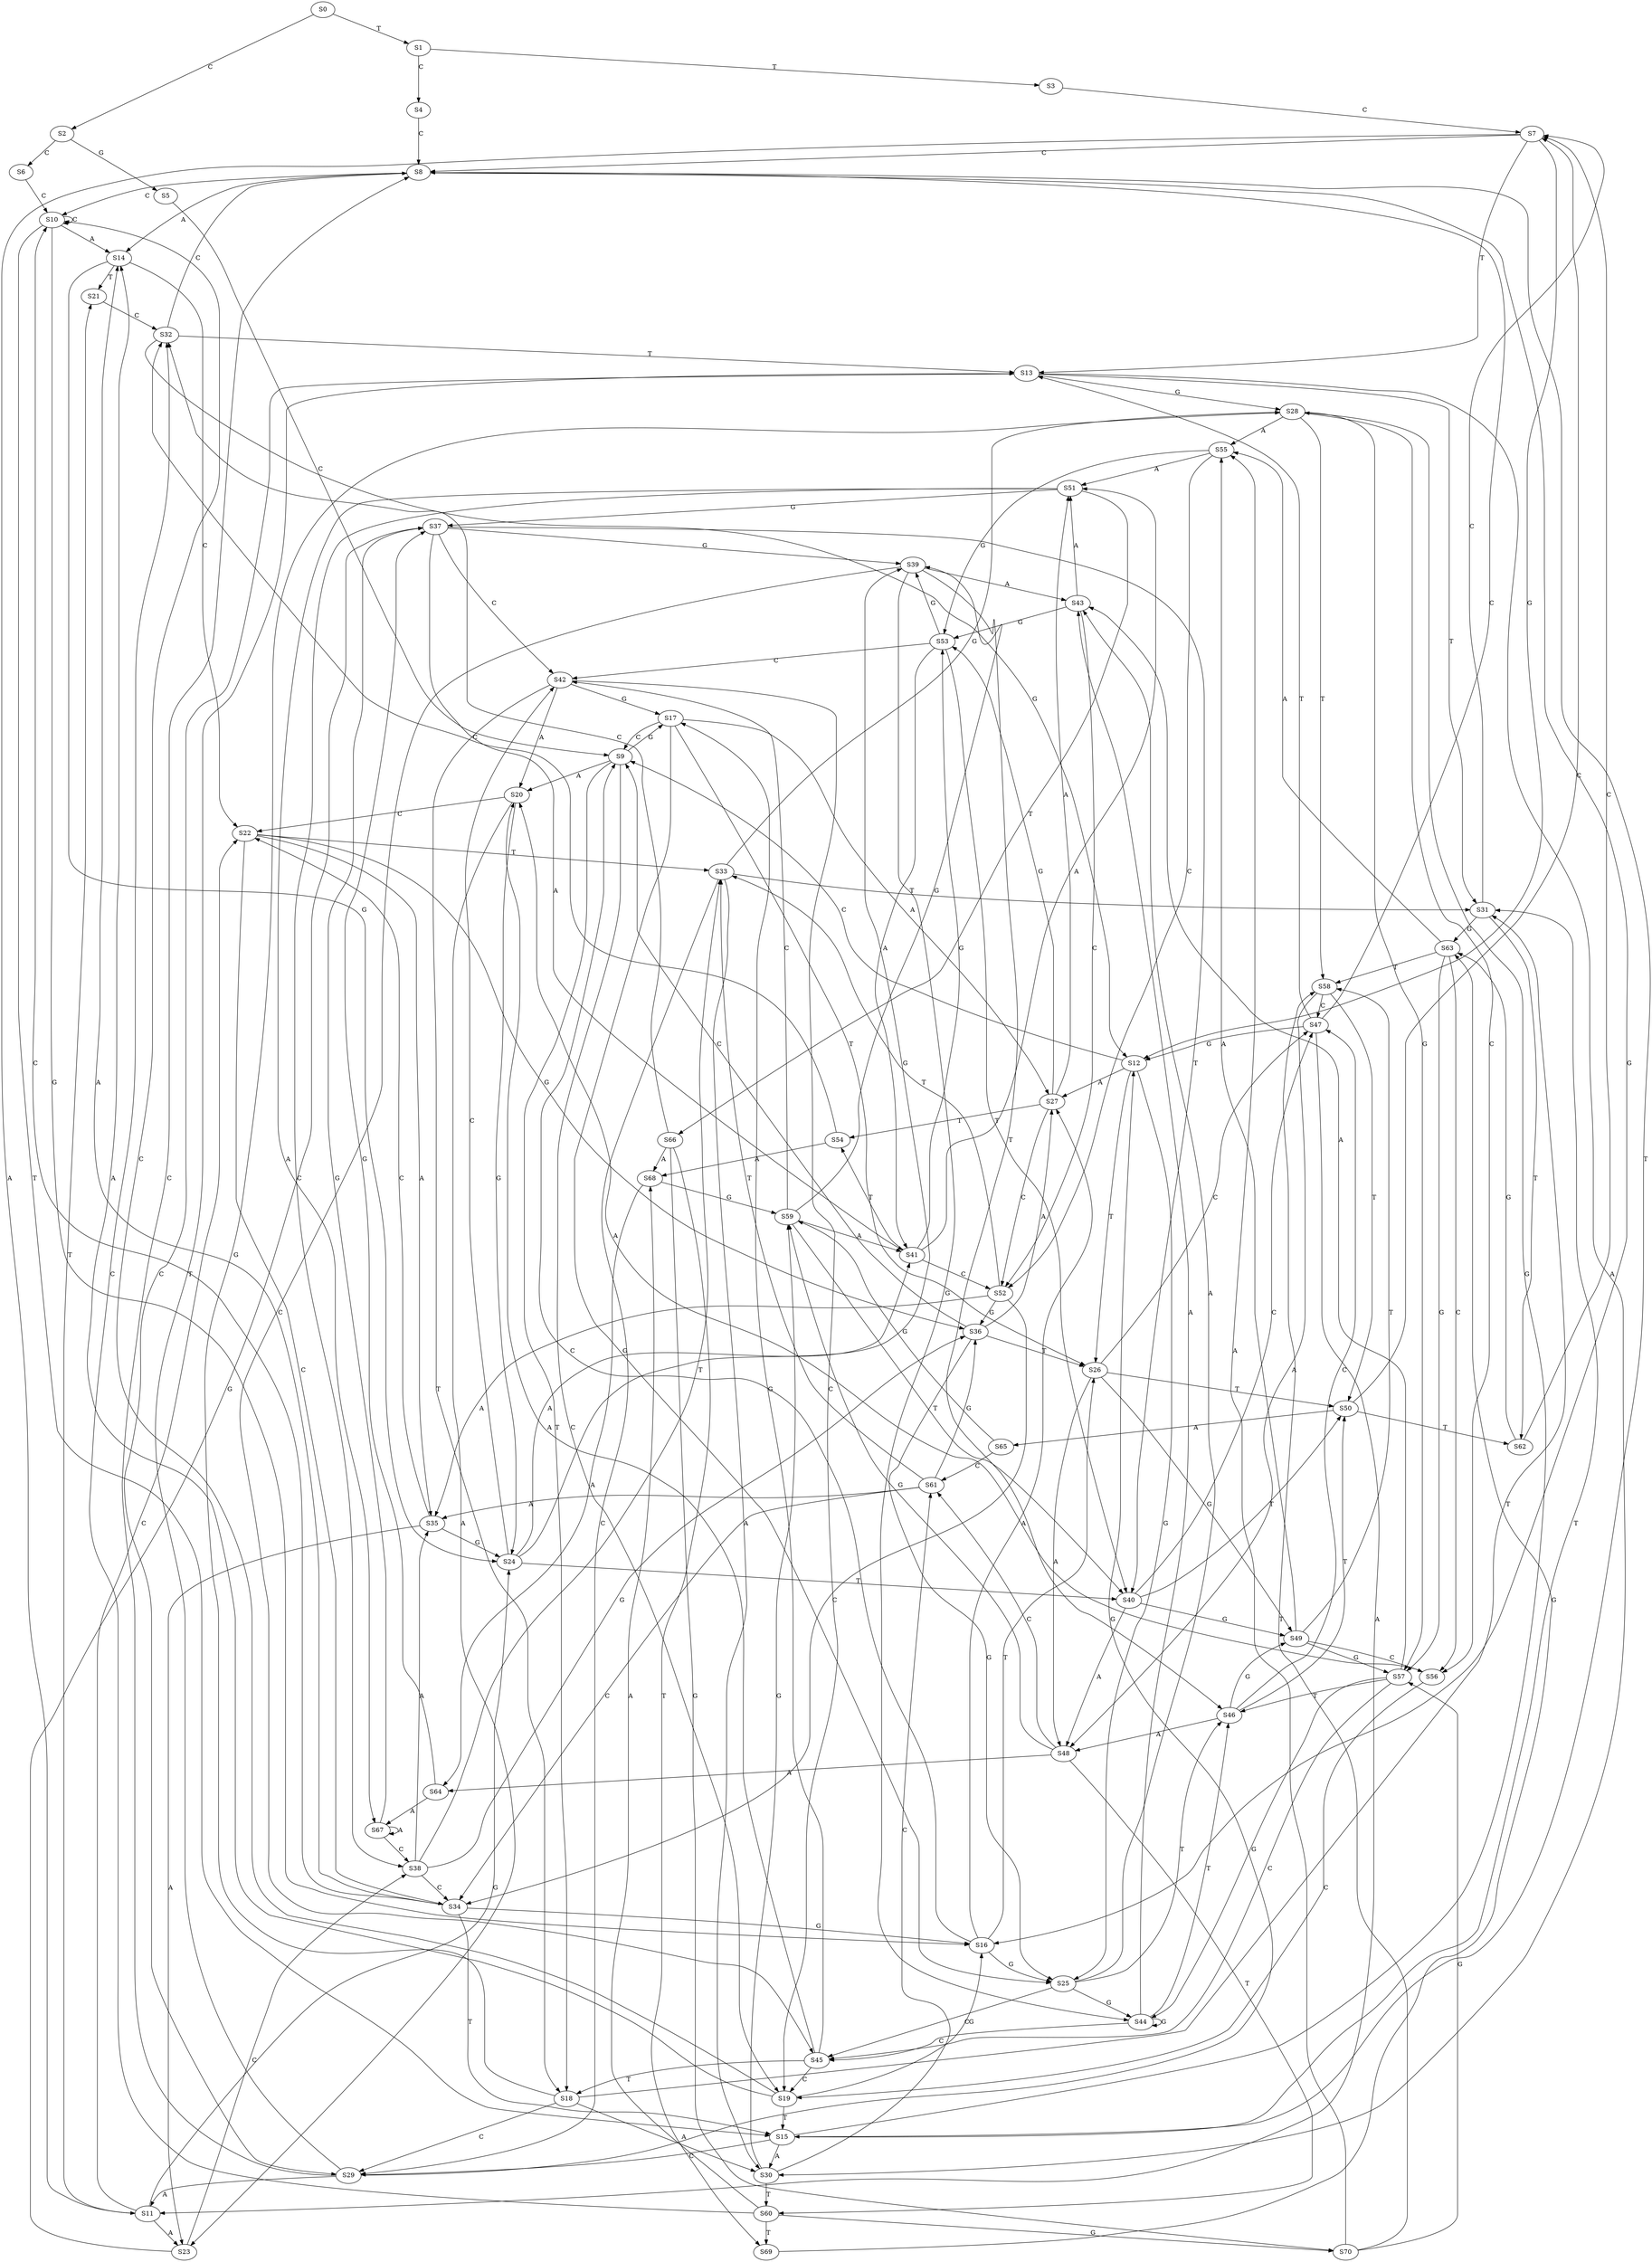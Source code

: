 strict digraph  {
	S0 -> S1 [ label = T ];
	S0 -> S2 [ label = C ];
	S1 -> S3 [ label = T ];
	S1 -> S4 [ label = C ];
	S2 -> S5 [ label = G ];
	S2 -> S6 [ label = C ];
	S3 -> S7 [ label = C ];
	S4 -> S8 [ label = C ];
	S5 -> S9 [ label = C ];
	S6 -> S10 [ label = C ];
	S7 -> S11 [ label = A ];
	S7 -> S8 [ label = C ];
	S7 -> S12 [ label = G ];
	S7 -> S13 [ label = T ];
	S8 -> S10 [ label = C ];
	S8 -> S14 [ label = A ];
	S8 -> S15 [ label = T ];
	S8 -> S16 [ label = G ];
	S9 -> S17 [ label = G ];
	S9 -> S18 [ label = T ];
	S9 -> S19 [ label = C ];
	S9 -> S20 [ label = A ];
	S10 -> S16 [ label = G ];
	S10 -> S10 [ label = C ];
	S10 -> S14 [ label = A ];
	S10 -> S15 [ label = T ];
	S11 -> S21 [ label = T ];
	S11 -> S22 [ label = C ];
	S11 -> S23 [ label = A ];
	S11 -> S24 [ label = G ];
	S12 -> S25 [ label = G ];
	S12 -> S26 [ label = T ];
	S12 -> S9 [ label = C ];
	S12 -> S27 [ label = A ];
	S13 -> S28 [ label = G ];
	S13 -> S29 [ label = C ];
	S13 -> S30 [ label = A ];
	S13 -> S31 [ label = T ];
	S14 -> S24 [ label = G ];
	S14 -> S21 [ label = T ];
	S14 -> S22 [ label = C ];
	S15 -> S28 [ label = G ];
	S15 -> S29 [ label = C ];
	S15 -> S30 [ label = A ];
	S15 -> S31 [ label = T ];
	S16 -> S27 [ label = A ];
	S16 -> S25 [ label = G ];
	S16 -> S26 [ label = T ];
	S16 -> S9 [ label = C ];
	S17 -> S25 [ label = G ];
	S17 -> S27 [ label = A ];
	S17 -> S9 [ label = C ];
	S17 -> S26 [ label = T ];
	S18 -> S30 [ label = A ];
	S18 -> S29 [ label = C ];
	S18 -> S31 [ label = T ];
	S18 -> S28 [ label = G ];
	S19 -> S16 [ label = G ];
	S19 -> S14 [ label = A ];
	S19 -> S15 [ label = T ];
	S19 -> S10 [ label = C ];
	S20 -> S24 [ label = G ];
	S20 -> S22 [ label = C ];
	S20 -> S23 [ label = A ];
	S21 -> S32 [ label = C ];
	S22 -> S33 [ label = T ];
	S22 -> S34 [ label = C ];
	S22 -> S35 [ label = A ];
	S22 -> S36 [ label = G ];
	S23 -> S37 [ label = G ];
	S23 -> S38 [ label = C ];
	S24 -> S39 [ label = G ];
	S24 -> S40 [ label = T ];
	S24 -> S41 [ label = A ];
	S24 -> S42 [ label = C ];
	S25 -> S43 [ label = A ];
	S25 -> S44 [ label = G ];
	S25 -> S45 [ label = C ];
	S25 -> S46 [ label = T ];
	S26 -> S47 [ label = C ];
	S26 -> S48 [ label = A ];
	S26 -> S49 [ label = G ];
	S26 -> S50 [ label = T ];
	S27 -> S51 [ label = A ];
	S27 -> S52 [ label = C ];
	S27 -> S53 [ label = G ];
	S27 -> S54 [ label = T ];
	S28 -> S55 [ label = A ];
	S28 -> S56 [ label = C ];
	S28 -> S57 [ label = G ];
	S28 -> S58 [ label = T ];
	S29 -> S13 [ label = T ];
	S29 -> S12 [ label = G ];
	S29 -> S8 [ label = C ];
	S29 -> S11 [ label = A ];
	S30 -> S59 [ label = G ];
	S30 -> S60 [ label = T ];
	S30 -> S61 [ label = C ];
	S31 -> S7 [ label = C ];
	S31 -> S62 [ label = T ];
	S31 -> S63 [ label = G ];
	S32 -> S8 [ label = C ];
	S32 -> S12 [ label = G ];
	S32 -> S13 [ label = T ];
	S33 -> S30 [ label = A ];
	S33 -> S29 [ label = C ];
	S33 -> S31 [ label = T ];
	S33 -> S28 [ label = G ];
	S34 -> S10 [ label = C ];
	S34 -> S14 [ label = A ];
	S34 -> S15 [ label = T ];
	S34 -> S16 [ label = G ];
	S35 -> S24 [ label = G ];
	S35 -> S22 [ label = C ];
	S35 -> S23 [ label = A ];
	S36 -> S25 [ label = G ];
	S36 -> S27 [ label = A ];
	S36 -> S26 [ label = T ];
	S36 -> S9 [ label = C ];
	S37 -> S40 [ label = T ];
	S37 -> S41 [ label = A ];
	S37 -> S42 [ label = C ];
	S37 -> S39 [ label = G ];
	S38 -> S35 [ label = A ];
	S38 -> S34 [ label = C ];
	S38 -> S36 [ label = G ];
	S38 -> S33 [ label = T ];
	S39 -> S43 [ label = A ];
	S39 -> S44 [ label = G ];
	S39 -> S46 [ label = T ];
	S39 -> S45 [ label = C ];
	S40 -> S48 [ label = A ];
	S40 -> S47 [ label = C ];
	S40 -> S49 [ label = G ];
	S40 -> S50 [ label = T ];
	S41 -> S51 [ label = A ];
	S41 -> S52 [ label = C ];
	S41 -> S54 [ label = T ];
	S41 -> S53 [ label = G ];
	S42 -> S19 [ label = C ];
	S42 -> S20 [ label = A ];
	S42 -> S17 [ label = G ];
	S42 -> S18 [ label = T ];
	S43 -> S51 [ label = A ];
	S43 -> S53 [ label = G ];
	S43 -> S52 [ label = C ];
	S44 -> S46 [ label = T ];
	S44 -> S45 [ label = C ];
	S44 -> S44 [ label = G ];
	S44 -> S43 [ label = A ];
	S45 -> S18 [ label = T ];
	S45 -> S19 [ label = C ];
	S45 -> S20 [ label = A ];
	S45 -> S17 [ label = G ];
	S46 -> S48 [ label = A ];
	S46 -> S47 [ label = C ];
	S46 -> S49 [ label = G ];
	S46 -> S50 [ label = T ];
	S47 -> S13 [ label = T ];
	S47 -> S12 [ label = G ];
	S47 -> S11 [ label = A ];
	S47 -> S8 [ label = C ];
	S48 -> S60 [ label = T ];
	S48 -> S59 [ label = G ];
	S48 -> S64 [ label = A ];
	S48 -> S61 [ label = C ];
	S49 -> S58 [ label = T ];
	S49 -> S57 [ label = G ];
	S49 -> S55 [ label = A ];
	S49 -> S56 [ label = C ];
	S50 -> S7 [ label = C ];
	S50 -> S65 [ label = A ];
	S50 -> S62 [ label = T ];
	S51 -> S66 [ label = T ];
	S51 -> S38 [ label = C ];
	S51 -> S67 [ label = A ];
	S51 -> S37 [ label = G ];
	S52 -> S33 [ label = T ];
	S52 -> S36 [ label = G ];
	S52 -> S34 [ label = C ];
	S52 -> S35 [ label = A ];
	S53 -> S40 [ label = T ];
	S53 -> S39 [ label = G ];
	S53 -> S41 [ label = A ];
	S53 -> S42 [ label = C ];
	S54 -> S68 [ label = A ];
	S54 -> S32 [ label = C ];
	S55 -> S53 [ label = G ];
	S55 -> S52 [ label = C ];
	S55 -> S51 [ label = A ];
	S56 -> S19 [ label = C ];
	S56 -> S20 [ label = A ];
	S57 -> S44 [ label = G ];
	S57 -> S45 [ label = C ];
	S57 -> S43 [ label = A ];
	S57 -> S46 [ label = T ];
	S58 -> S47 [ label = C ];
	S58 -> S50 [ label = T ];
	S58 -> S48 [ label = A ];
	S59 -> S40 [ label = T ];
	S59 -> S41 [ label = A ];
	S59 -> S42 [ label = C ];
	S59 -> S39 [ label = G ];
	S60 -> S32 [ label = C ];
	S60 -> S68 [ label = A ];
	S60 -> S69 [ label = T ];
	S60 -> S70 [ label = G ];
	S61 -> S36 [ label = G ];
	S61 -> S33 [ label = T ];
	S61 -> S34 [ label = C ];
	S61 -> S35 [ label = A ];
	S62 -> S63 [ label = G ];
	S62 -> S7 [ label = C ];
	S63 -> S57 [ label = G ];
	S63 -> S56 [ label = C ];
	S63 -> S58 [ label = T ];
	S63 -> S55 [ label = A ];
	S64 -> S37 [ label = G ];
	S64 -> S67 [ label = A ];
	S65 -> S61 [ label = C ];
	S65 -> S59 [ label = G ];
	S66 -> S68 [ label = A ];
	S66 -> S32 [ label = C ];
	S66 -> S70 [ label = G ];
	S66 -> S69 [ label = T ];
	S67 -> S37 [ label = G ];
	S67 -> S38 [ label = C ];
	S67 -> S67 [ label = A ];
	S68 -> S59 [ label = G ];
	S68 -> S64 [ label = A ];
	S69 -> S63 [ label = G ];
	S70 -> S57 [ label = G ];
	S70 -> S55 [ label = A ];
	S70 -> S58 [ label = T ];
}
